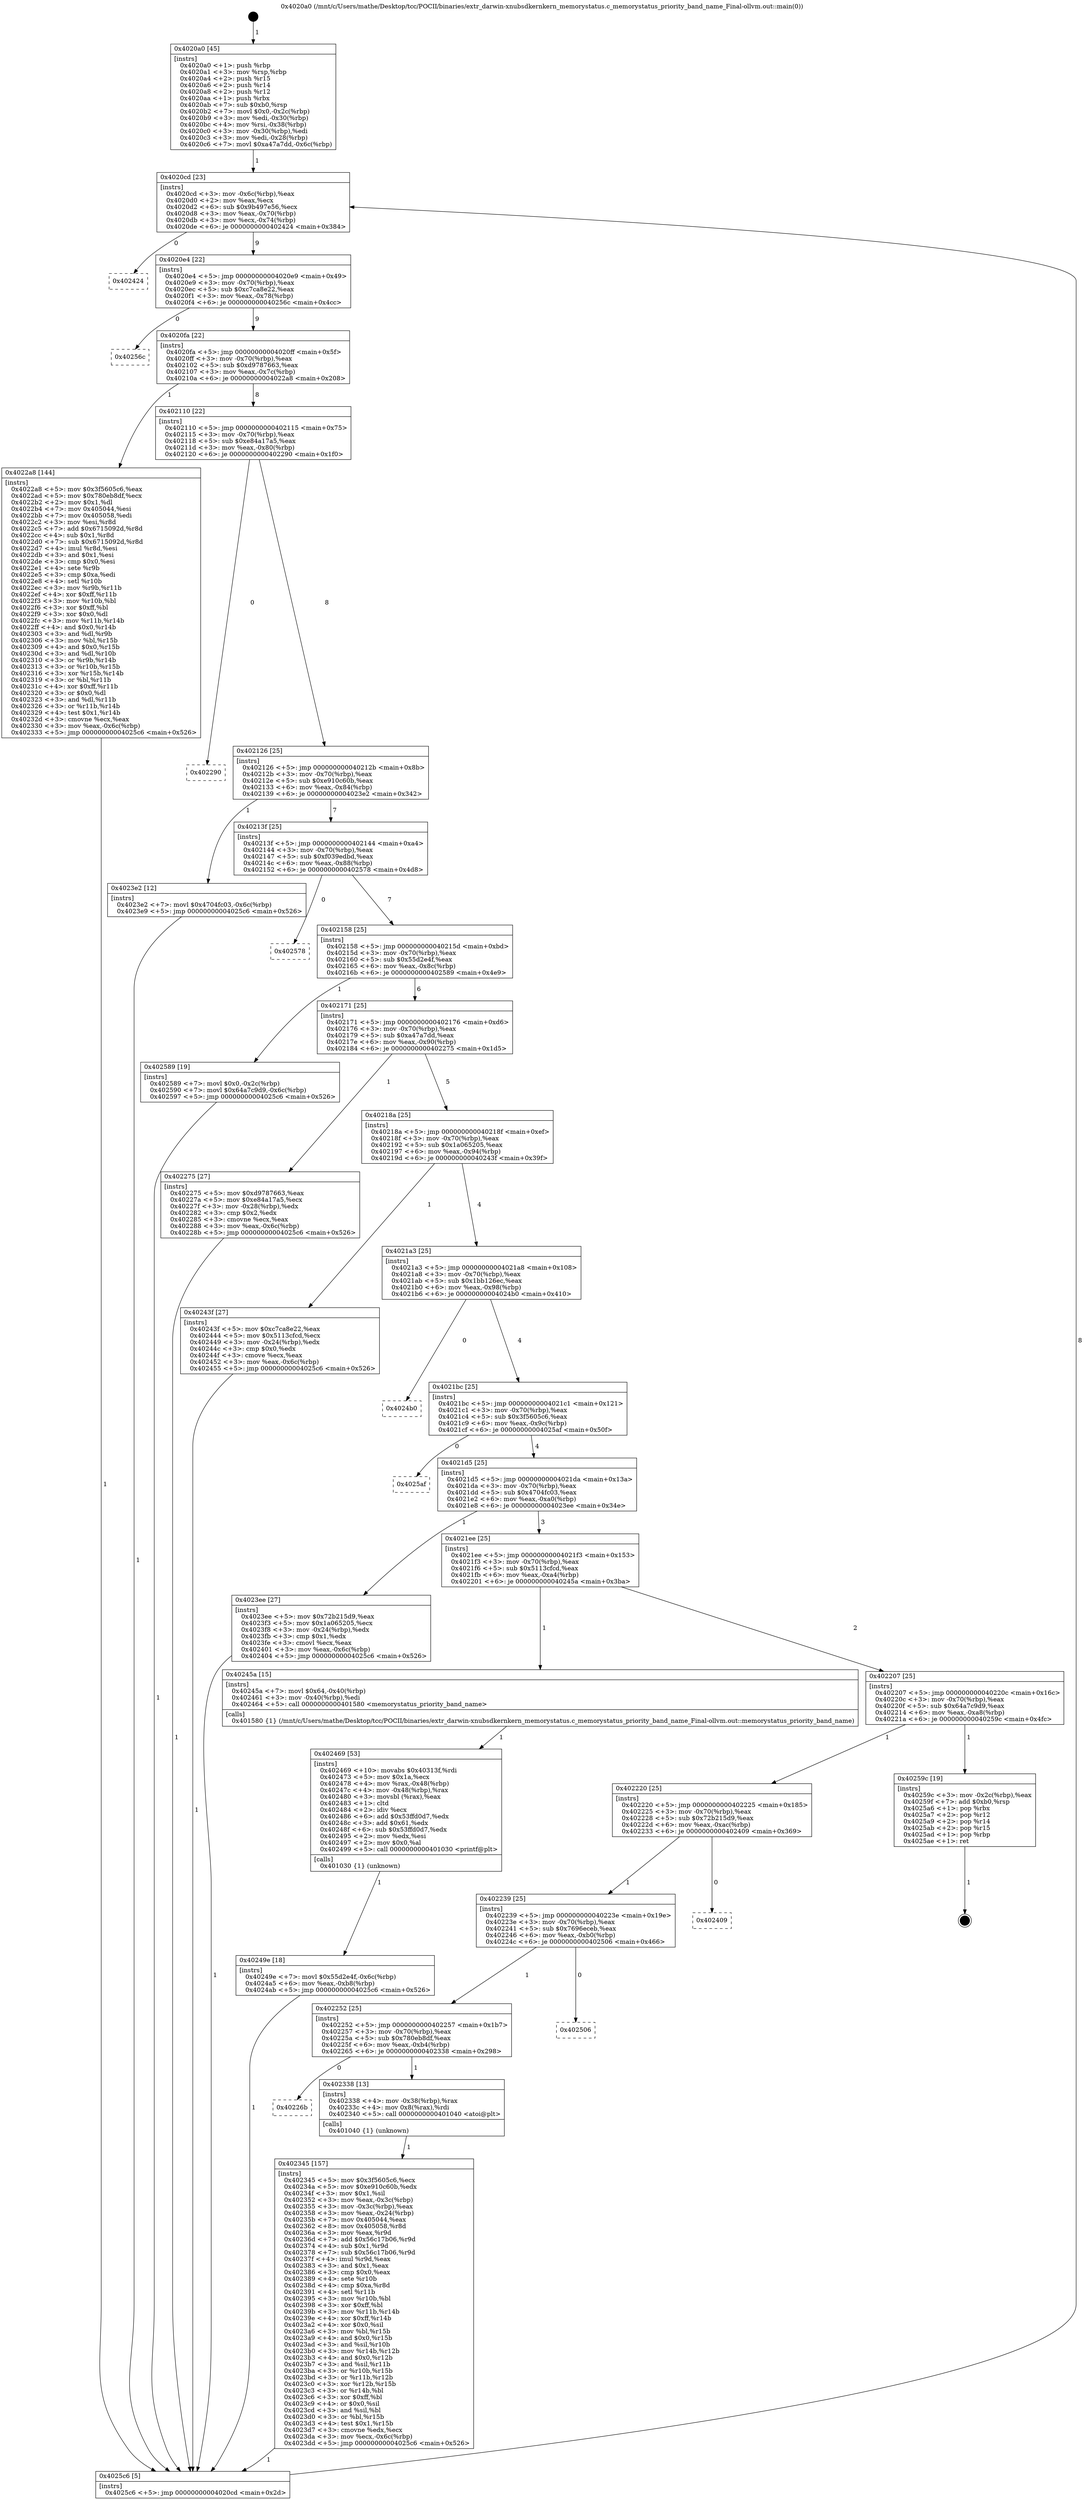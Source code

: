 digraph "0x4020a0" {
  label = "0x4020a0 (/mnt/c/Users/mathe/Desktop/tcc/POCII/binaries/extr_darwin-xnubsdkernkern_memorystatus.c_memorystatus_priority_band_name_Final-ollvm.out::main(0))"
  labelloc = "t"
  node[shape=record]

  Entry [label="",width=0.3,height=0.3,shape=circle,fillcolor=black,style=filled]
  "0x4020cd" [label="{
     0x4020cd [23]\l
     | [instrs]\l
     &nbsp;&nbsp;0x4020cd \<+3\>: mov -0x6c(%rbp),%eax\l
     &nbsp;&nbsp;0x4020d0 \<+2\>: mov %eax,%ecx\l
     &nbsp;&nbsp;0x4020d2 \<+6\>: sub $0x9b497e56,%ecx\l
     &nbsp;&nbsp;0x4020d8 \<+3\>: mov %eax,-0x70(%rbp)\l
     &nbsp;&nbsp;0x4020db \<+3\>: mov %ecx,-0x74(%rbp)\l
     &nbsp;&nbsp;0x4020de \<+6\>: je 0000000000402424 \<main+0x384\>\l
  }"]
  "0x402424" [label="{
     0x402424\l
  }", style=dashed]
  "0x4020e4" [label="{
     0x4020e4 [22]\l
     | [instrs]\l
     &nbsp;&nbsp;0x4020e4 \<+5\>: jmp 00000000004020e9 \<main+0x49\>\l
     &nbsp;&nbsp;0x4020e9 \<+3\>: mov -0x70(%rbp),%eax\l
     &nbsp;&nbsp;0x4020ec \<+5\>: sub $0xc7ca8e22,%eax\l
     &nbsp;&nbsp;0x4020f1 \<+3\>: mov %eax,-0x78(%rbp)\l
     &nbsp;&nbsp;0x4020f4 \<+6\>: je 000000000040256c \<main+0x4cc\>\l
  }"]
  Exit [label="",width=0.3,height=0.3,shape=circle,fillcolor=black,style=filled,peripheries=2]
  "0x40256c" [label="{
     0x40256c\l
  }", style=dashed]
  "0x4020fa" [label="{
     0x4020fa [22]\l
     | [instrs]\l
     &nbsp;&nbsp;0x4020fa \<+5\>: jmp 00000000004020ff \<main+0x5f\>\l
     &nbsp;&nbsp;0x4020ff \<+3\>: mov -0x70(%rbp),%eax\l
     &nbsp;&nbsp;0x402102 \<+5\>: sub $0xd9787663,%eax\l
     &nbsp;&nbsp;0x402107 \<+3\>: mov %eax,-0x7c(%rbp)\l
     &nbsp;&nbsp;0x40210a \<+6\>: je 00000000004022a8 \<main+0x208\>\l
  }"]
  "0x40249e" [label="{
     0x40249e [18]\l
     | [instrs]\l
     &nbsp;&nbsp;0x40249e \<+7\>: movl $0x55d2e4f,-0x6c(%rbp)\l
     &nbsp;&nbsp;0x4024a5 \<+6\>: mov %eax,-0xb8(%rbp)\l
     &nbsp;&nbsp;0x4024ab \<+5\>: jmp 00000000004025c6 \<main+0x526\>\l
  }"]
  "0x4022a8" [label="{
     0x4022a8 [144]\l
     | [instrs]\l
     &nbsp;&nbsp;0x4022a8 \<+5\>: mov $0x3f5605c6,%eax\l
     &nbsp;&nbsp;0x4022ad \<+5\>: mov $0x780eb8df,%ecx\l
     &nbsp;&nbsp;0x4022b2 \<+2\>: mov $0x1,%dl\l
     &nbsp;&nbsp;0x4022b4 \<+7\>: mov 0x405044,%esi\l
     &nbsp;&nbsp;0x4022bb \<+7\>: mov 0x405058,%edi\l
     &nbsp;&nbsp;0x4022c2 \<+3\>: mov %esi,%r8d\l
     &nbsp;&nbsp;0x4022c5 \<+7\>: add $0x6715092d,%r8d\l
     &nbsp;&nbsp;0x4022cc \<+4\>: sub $0x1,%r8d\l
     &nbsp;&nbsp;0x4022d0 \<+7\>: sub $0x6715092d,%r8d\l
     &nbsp;&nbsp;0x4022d7 \<+4\>: imul %r8d,%esi\l
     &nbsp;&nbsp;0x4022db \<+3\>: and $0x1,%esi\l
     &nbsp;&nbsp;0x4022de \<+3\>: cmp $0x0,%esi\l
     &nbsp;&nbsp;0x4022e1 \<+4\>: sete %r9b\l
     &nbsp;&nbsp;0x4022e5 \<+3\>: cmp $0xa,%edi\l
     &nbsp;&nbsp;0x4022e8 \<+4\>: setl %r10b\l
     &nbsp;&nbsp;0x4022ec \<+3\>: mov %r9b,%r11b\l
     &nbsp;&nbsp;0x4022ef \<+4\>: xor $0xff,%r11b\l
     &nbsp;&nbsp;0x4022f3 \<+3\>: mov %r10b,%bl\l
     &nbsp;&nbsp;0x4022f6 \<+3\>: xor $0xff,%bl\l
     &nbsp;&nbsp;0x4022f9 \<+3\>: xor $0x0,%dl\l
     &nbsp;&nbsp;0x4022fc \<+3\>: mov %r11b,%r14b\l
     &nbsp;&nbsp;0x4022ff \<+4\>: and $0x0,%r14b\l
     &nbsp;&nbsp;0x402303 \<+3\>: and %dl,%r9b\l
     &nbsp;&nbsp;0x402306 \<+3\>: mov %bl,%r15b\l
     &nbsp;&nbsp;0x402309 \<+4\>: and $0x0,%r15b\l
     &nbsp;&nbsp;0x40230d \<+3\>: and %dl,%r10b\l
     &nbsp;&nbsp;0x402310 \<+3\>: or %r9b,%r14b\l
     &nbsp;&nbsp;0x402313 \<+3\>: or %r10b,%r15b\l
     &nbsp;&nbsp;0x402316 \<+3\>: xor %r15b,%r14b\l
     &nbsp;&nbsp;0x402319 \<+3\>: or %bl,%r11b\l
     &nbsp;&nbsp;0x40231c \<+4\>: xor $0xff,%r11b\l
     &nbsp;&nbsp;0x402320 \<+3\>: or $0x0,%dl\l
     &nbsp;&nbsp;0x402323 \<+3\>: and %dl,%r11b\l
     &nbsp;&nbsp;0x402326 \<+3\>: or %r11b,%r14b\l
     &nbsp;&nbsp;0x402329 \<+4\>: test $0x1,%r14b\l
     &nbsp;&nbsp;0x40232d \<+3\>: cmovne %ecx,%eax\l
     &nbsp;&nbsp;0x402330 \<+3\>: mov %eax,-0x6c(%rbp)\l
     &nbsp;&nbsp;0x402333 \<+5\>: jmp 00000000004025c6 \<main+0x526\>\l
  }"]
  "0x402110" [label="{
     0x402110 [22]\l
     | [instrs]\l
     &nbsp;&nbsp;0x402110 \<+5\>: jmp 0000000000402115 \<main+0x75\>\l
     &nbsp;&nbsp;0x402115 \<+3\>: mov -0x70(%rbp),%eax\l
     &nbsp;&nbsp;0x402118 \<+5\>: sub $0xe84a17a5,%eax\l
     &nbsp;&nbsp;0x40211d \<+3\>: mov %eax,-0x80(%rbp)\l
     &nbsp;&nbsp;0x402120 \<+6\>: je 0000000000402290 \<main+0x1f0\>\l
  }"]
  "0x402469" [label="{
     0x402469 [53]\l
     | [instrs]\l
     &nbsp;&nbsp;0x402469 \<+10\>: movabs $0x40313f,%rdi\l
     &nbsp;&nbsp;0x402473 \<+5\>: mov $0x1a,%ecx\l
     &nbsp;&nbsp;0x402478 \<+4\>: mov %rax,-0x48(%rbp)\l
     &nbsp;&nbsp;0x40247c \<+4\>: mov -0x48(%rbp),%rax\l
     &nbsp;&nbsp;0x402480 \<+3\>: movsbl (%rax),%eax\l
     &nbsp;&nbsp;0x402483 \<+1\>: cltd\l
     &nbsp;&nbsp;0x402484 \<+2\>: idiv %ecx\l
     &nbsp;&nbsp;0x402486 \<+6\>: add $0x53ffd0d7,%edx\l
     &nbsp;&nbsp;0x40248c \<+3\>: add $0x61,%edx\l
     &nbsp;&nbsp;0x40248f \<+6\>: sub $0x53ffd0d7,%edx\l
     &nbsp;&nbsp;0x402495 \<+2\>: mov %edx,%esi\l
     &nbsp;&nbsp;0x402497 \<+2\>: mov $0x0,%al\l
     &nbsp;&nbsp;0x402499 \<+5\>: call 0000000000401030 \<printf@plt\>\l
     | [calls]\l
     &nbsp;&nbsp;0x401030 \{1\} (unknown)\l
  }"]
  "0x402290" [label="{
     0x402290\l
  }", style=dashed]
  "0x402126" [label="{
     0x402126 [25]\l
     | [instrs]\l
     &nbsp;&nbsp;0x402126 \<+5\>: jmp 000000000040212b \<main+0x8b\>\l
     &nbsp;&nbsp;0x40212b \<+3\>: mov -0x70(%rbp),%eax\l
     &nbsp;&nbsp;0x40212e \<+5\>: sub $0xe910c60b,%eax\l
     &nbsp;&nbsp;0x402133 \<+6\>: mov %eax,-0x84(%rbp)\l
     &nbsp;&nbsp;0x402139 \<+6\>: je 00000000004023e2 \<main+0x342\>\l
  }"]
  "0x402345" [label="{
     0x402345 [157]\l
     | [instrs]\l
     &nbsp;&nbsp;0x402345 \<+5\>: mov $0x3f5605c6,%ecx\l
     &nbsp;&nbsp;0x40234a \<+5\>: mov $0xe910c60b,%edx\l
     &nbsp;&nbsp;0x40234f \<+3\>: mov $0x1,%sil\l
     &nbsp;&nbsp;0x402352 \<+3\>: mov %eax,-0x3c(%rbp)\l
     &nbsp;&nbsp;0x402355 \<+3\>: mov -0x3c(%rbp),%eax\l
     &nbsp;&nbsp;0x402358 \<+3\>: mov %eax,-0x24(%rbp)\l
     &nbsp;&nbsp;0x40235b \<+7\>: mov 0x405044,%eax\l
     &nbsp;&nbsp;0x402362 \<+8\>: mov 0x405058,%r8d\l
     &nbsp;&nbsp;0x40236a \<+3\>: mov %eax,%r9d\l
     &nbsp;&nbsp;0x40236d \<+7\>: add $0x56c17b06,%r9d\l
     &nbsp;&nbsp;0x402374 \<+4\>: sub $0x1,%r9d\l
     &nbsp;&nbsp;0x402378 \<+7\>: sub $0x56c17b06,%r9d\l
     &nbsp;&nbsp;0x40237f \<+4\>: imul %r9d,%eax\l
     &nbsp;&nbsp;0x402383 \<+3\>: and $0x1,%eax\l
     &nbsp;&nbsp;0x402386 \<+3\>: cmp $0x0,%eax\l
     &nbsp;&nbsp;0x402389 \<+4\>: sete %r10b\l
     &nbsp;&nbsp;0x40238d \<+4\>: cmp $0xa,%r8d\l
     &nbsp;&nbsp;0x402391 \<+4\>: setl %r11b\l
     &nbsp;&nbsp;0x402395 \<+3\>: mov %r10b,%bl\l
     &nbsp;&nbsp;0x402398 \<+3\>: xor $0xff,%bl\l
     &nbsp;&nbsp;0x40239b \<+3\>: mov %r11b,%r14b\l
     &nbsp;&nbsp;0x40239e \<+4\>: xor $0xff,%r14b\l
     &nbsp;&nbsp;0x4023a2 \<+4\>: xor $0x0,%sil\l
     &nbsp;&nbsp;0x4023a6 \<+3\>: mov %bl,%r15b\l
     &nbsp;&nbsp;0x4023a9 \<+4\>: and $0x0,%r15b\l
     &nbsp;&nbsp;0x4023ad \<+3\>: and %sil,%r10b\l
     &nbsp;&nbsp;0x4023b0 \<+3\>: mov %r14b,%r12b\l
     &nbsp;&nbsp;0x4023b3 \<+4\>: and $0x0,%r12b\l
     &nbsp;&nbsp;0x4023b7 \<+3\>: and %sil,%r11b\l
     &nbsp;&nbsp;0x4023ba \<+3\>: or %r10b,%r15b\l
     &nbsp;&nbsp;0x4023bd \<+3\>: or %r11b,%r12b\l
     &nbsp;&nbsp;0x4023c0 \<+3\>: xor %r12b,%r15b\l
     &nbsp;&nbsp;0x4023c3 \<+3\>: or %r14b,%bl\l
     &nbsp;&nbsp;0x4023c6 \<+3\>: xor $0xff,%bl\l
     &nbsp;&nbsp;0x4023c9 \<+4\>: or $0x0,%sil\l
     &nbsp;&nbsp;0x4023cd \<+3\>: and %sil,%bl\l
     &nbsp;&nbsp;0x4023d0 \<+3\>: or %bl,%r15b\l
     &nbsp;&nbsp;0x4023d3 \<+4\>: test $0x1,%r15b\l
     &nbsp;&nbsp;0x4023d7 \<+3\>: cmovne %edx,%ecx\l
     &nbsp;&nbsp;0x4023da \<+3\>: mov %ecx,-0x6c(%rbp)\l
     &nbsp;&nbsp;0x4023dd \<+5\>: jmp 00000000004025c6 \<main+0x526\>\l
  }"]
  "0x4023e2" [label="{
     0x4023e2 [12]\l
     | [instrs]\l
     &nbsp;&nbsp;0x4023e2 \<+7\>: movl $0x4704fc03,-0x6c(%rbp)\l
     &nbsp;&nbsp;0x4023e9 \<+5\>: jmp 00000000004025c6 \<main+0x526\>\l
  }"]
  "0x40213f" [label="{
     0x40213f [25]\l
     | [instrs]\l
     &nbsp;&nbsp;0x40213f \<+5\>: jmp 0000000000402144 \<main+0xa4\>\l
     &nbsp;&nbsp;0x402144 \<+3\>: mov -0x70(%rbp),%eax\l
     &nbsp;&nbsp;0x402147 \<+5\>: sub $0xf039edbd,%eax\l
     &nbsp;&nbsp;0x40214c \<+6\>: mov %eax,-0x88(%rbp)\l
     &nbsp;&nbsp;0x402152 \<+6\>: je 0000000000402578 \<main+0x4d8\>\l
  }"]
  "0x40226b" [label="{
     0x40226b\l
  }", style=dashed]
  "0x402578" [label="{
     0x402578\l
  }", style=dashed]
  "0x402158" [label="{
     0x402158 [25]\l
     | [instrs]\l
     &nbsp;&nbsp;0x402158 \<+5\>: jmp 000000000040215d \<main+0xbd\>\l
     &nbsp;&nbsp;0x40215d \<+3\>: mov -0x70(%rbp),%eax\l
     &nbsp;&nbsp;0x402160 \<+5\>: sub $0x55d2e4f,%eax\l
     &nbsp;&nbsp;0x402165 \<+6\>: mov %eax,-0x8c(%rbp)\l
     &nbsp;&nbsp;0x40216b \<+6\>: je 0000000000402589 \<main+0x4e9\>\l
  }"]
  "0x402338" [label="{
     0x402338 [13]\l
     | [instrs]\l
     &nbsp;&nbsp;0x402338 \<+4\>: mov -0x38(%rbp),%rax\l
     &nbsp;&nbsp;0x40233c \<+4\>: mov 0x8(%rax),%rdi\l
     &nbsp;&nbsp;0x402340 \<+5\>: call 0000000000401040 \<atoi@plt\>\l
     | [calls]\l
     &nbsp;&nbsp;0x401040 \{1\} (unknown)\l
  }"]
  "0x402589" [label="{
     0x402589 [19]\l
     | [instrs]\l
     &nbsp;&nbsp;0x402589 \<+7\>: movl $0x0,-0x2c(%rbp)\l
     &nbsp;&nbsp;0x402590 \<+7\>: movl $0x64a7c9d9,-0x6c(%rbp)\l
     &nbsp;&nbsp;0x402597 \<+5\>: jmp 00000000004025c6 \<main+0x526\>\l
  }"]
  "0x402171" [label="{
     0x402171 [25]\l
     | [instrs]\l
     &nbsp;&nbsp;0x402171 \<+5\>: jmp 0000000000402176 \<main+0xd6\>\l
     &nbsp;&nbsp;0x402176 \<+3\>: mov -0x70(%rbp),%eax\l
     &nbsp;&nbsp;0x402179 \<+5\>: sub $0xa47a7dd,%eax\l
     &nbsp;&nbsp;0x40217e \<+6\>: mov %eax,-0x90(%rbp)\l
     &nbsp;&nbsp;0x402184 \<+6\>: je 0000000000402275 \<main+0x1d5\>\l
  }"]
  "0x402252" [label="{
     0x402252 [25]\l
     | [instrs]\l
     &nbsp;&nbsp;0x402252 \<+5\>: jmp 0000000000402257 \<main+0x1b7\>\l
     &nbsp;&nbsp;0x402257 \<+3\>: mov -0x70(%rbp),%eax\l
     &nbsp;&nbsp;0x40225a \<+5\>: sub $0x780eb8df,%eax\l
     &nbsp;&nbsp;0x40225f \<+6\>: mov %eax,-0xb4(%rbp)\l
     &nbsp;&nbsp;0x402265 \<+6\>: je 0000000000402338 \<main+0x298\>\l
  }"]
  "0x402275" [label="{
     0x402275 [27]\l
     | [instrs]\l
     &nbsp;&nbsp;0x402275 \<+5\>: mov $0xd9787663,%eax\l
     &nbsp;&nbsp;0x40227a \<+5\>: mov $0xe84a17a5,%ecx\l
     &nbsp;&nbsp;0x40227f \<+3\>: mov -0x28(%rbp),%edx\l
     &nbsp;&nbsp;0x402282 \<+3\>: cmp $0x2,%edx\l
     &nbsp;&nbsp;0x402285 \<+3\>: cmovne %ecx,%eax\l
     &nbsp;&nbsp;0x402288 \<+3\>: mov %eax,-0x6c(%rbp)\l
     &nbsp;&nbsp;0x40228b \<+5\>: jmp 00000000004025c6 \<main+0x526\>\l
  }"]
  "0x40218a" [label="{
     0x40218a [25]\l
     | [instrs]\l
     &nbsp;&nbsp;0x40218a \<+5\>: jmp 000000000040218f \<main+0xef\>\l
     &nbsp;&nbsp;0x40218f \<+3\>: mov -0x70(%rbp),%eax\l
     &nbsp;&nbsp;0x402192 \<+5\>: sub $0x1a065205,%eax\l
     &nbsp;&nbsp;0x402197 \<+6\>: mov %eax,-0x94(%rbp)\l
     &nbsp;&nbsp;0x40219d \<+6\>: je 000000000040243f \<main+0x39f\>\l
  }"]
  "0x4025c6" [label="{
     0x4025c6 [5]\l
     | [instrs]\l
     &nbsp;&nbsp;0x4025c6 \<+5\>: jmp 00000000004020cd \<main+0x2d\>\l
  }"]
  "0x4020a0" [label="{
     0x4020a0 [45]\l
     | [instrs]\l
     &nbsp;&nbsp;0x4020a0 \<+1\>: push %rbp\l
     &nbsp;&nbsp;0x4020a1 \<+3\>: mov %rsp,%rbp\l
     &nbsp;&nbsp;0x4020a4 \<+2\>: push %r15\l
     &nbsp;&nbsp;0x4020a6 \<+2\>: push %r14\l
     &nbsp;&nbsp;0x4020a8 \<+2\>: push %r12\l
     &nbsp;&nbsp;0x4020aa \<+1\>: push %rbx\l
     &nbsp;&nbsp;0x4020ab \<+7\>: sub $0xb0,%rsp\l
     &nbsp;&nbsp;0x4020b2 \<+7\>: movl $0x0,-0x2c(%rbp)\l
     &nbsp;&nbsp;0x4020b9 \<+3\>: mov %edi,-0x30(%rbp)\l
     &nbsp;&nbsp;0x4020bc \<+4\>: mov %rsi,-0x38(%rbp)\l
     &nbsp;&nbsp;0x4020c0 \<+3\>: mov -0x30(%rbp),%edi\l
     &nbsp;&nbsp;0x4020c3 \<+3\>: mov %edi,-0x28(%rbp)\l
     &nbsp;&nbsp;0x4020c6 \<+7\>: movl $0xa47a7dd,-0x6c(%rbp)\l
  }"]
  "0x402506" [label="{
     0x402506\l
  }", style=dashed]
  "0x40243f" [label="{
     0x40243f [27]\l
     | [instrs]\l
     &nbsp;&nbsp;0x40243f \<+5\>: mov $0xc7ca8e22,%eax\l
     &nbsp;&nbsp;0x402444 \<+5\>: mov $0x5113cfcd,%ecx\l
     &nbsp;&nbsp;0x402449 \<+3\>: mov -0x24(%rbp),%edx\l
     &nbsp;&nbsp;0x40244c \<+3\>: cmp $0x0,%edx\l
     &nbsp;&nbsp;0x40244f \<+3\>: cmove %ecx,%eax\l
     &nbsp;&nbsp;0x402452 \<+3\>: mov %eax,-0x6c(%rbp)\l
     &nbsp;&nbsp;0x402455 \<+5\>: jmp 00000000004025c6 \<main+0x526\>\l
  }"]
  "0x4021a3" [label="{
     0x4021a3 [25]\l
     | [instrs]\l
     &nbsp;&nbsp;0x4021a3 \<+5\>: jmp 00000000004021a8 \<main+0x108\>\l
     &nbsp;&nbsp;0x4021a8 \<+3\>: mov -0x70(%rbp),%eax\l
     &nbsp;&nbsp;0x4021ab \<+5\>: sub $0x1bb126ec,%eax\l
     &nbsp;&nbsp;0x4021b0 \<+6\>: mov %eax,-0x98(%rbp)\l
     &nbsp;&nbsp;0x4021b6 \<+6\>: je 00000000004024b0 \<main+0x410\>\l
  }"]
  "0x402239" [label="{
     0x402239 [25]\l
     | [instrs]\l
     &nbsp;&nbsp;0x402239 \<+5\>: jmp 000000000040223e \<main+0x19e\>\l
     &nbsp;&nbsp;0x40223e \<+3\>: mov -0x70(%rbp),%eax\l
     &nbsp;&nbsp;0x402241 \<+5\>: sub $0x7696eceb,%eax\l
     &nbsp;&nbsp;0x402246 \<+6\>: mov %eax,-0xb0(%rbp)\l
     &nbsp;&nbsp;0x40224c \<+6\>: je 0000000000402506 \<main+0x466\>\l
  }"]
  "0x4024b0" [label="{
     0x4024b0\l
  }", style=dashed]
  "0x4021bc" [label="{
     0x4021bc [25]\l
     | [instrs]\l
     &nbsp;&nbsp;0x4021bc \<+5\>: jmp 00000000004021c1 \<main+0x121\>\l
     &nbsp;&nbsp;0x4021c1 \<+3\>: mov -0x70(%rbp),%eax\l
     &nbsp;&nbsp;0x4021c4 \<+5\>: sub $0x3f5605c6,%eax\l
     &nbsp;&nbsp;0x4021c9 \<+6\>: mov %eax,-0x9c(%rbp)\l
     &nbsp;&nbsp;0x4021cf \<+6\>: je 00000000004025af \<main+0x50f\>\l
  }"]
  "0x402409" [label="{
     0x402409\l
  }", style=dashed]
  "0x4025af" [label="{
     0x4025af\l
  }", style=dashed]
  "0x4021d5" [label="{
     0x4021d5 [25]\l
     | [instrs]\l
     &nbsp;&nbsp;0x4021d5 \<+5\>: jmp 00000000004021da \<main+0x13a\>\l
     &nbsp;&nbsp;0x4021da \<+3\>: mov -0x70(%rbp),%eax\l
     &nbsp;&nbsp;0x4021dd \<+5\>: sub $0x4704fc03,%eax\l
     &nbsp;&nbsp;0x4021e2 \<+6\>: mov %eax,-0xa0(%rbp)\l
     &nbsp;&nbsp;0x4021e8 \<+6\>: je 00000000004023ee \<main+0x34e\>\l
  }"]
  "0x402220" [label="{
     0x402220 [25]\l
     | [instrs]\l
     &nbsp;&nbsp;0x402220 \<+5\>: jmp 0000000000402225 \<main+0x185\>\l
     &nbsp;&nbsp;0x402225 \<+3\>: mov -0x70(%rbp),%eax\l
     &nbsp;&nbsp;0x402228 \<+5\>: sub $0x72b215d9,%eax\l
     &nbsp;&nbsp;0x40222d \<+6\>: mov %eax,-0xac(%rbp)\l
     &nbsp;&nbsp;0x402233 \<+6\>: je 0000000000402409 \<main+0x369\>\l
  }"]
  "0x4023ee" [label="{
     0x4023ee [27]\l
     | [instrs]\l
     &nbsp;&nbsp;0x4023ee \<+5\>: mov $0x72b215d9,%eax\l
     &nbsp;&nbsp;0x4023f3 \<+5\>: mov $0x1a065205,%ecx\l
     &nbsp;&nbsp;0x4023f8 \<+3\>: mov -0x24(%rbp),%edx\l
     &nbsp;&nbsp;0x4023fb \<+3\>: cmp $0x1,%edx\l
     &nbsp;&nbsp;0x4023fe \<+3\>: cmovl %ecx,%eax\l
     &nbsp;&nbsp;0x402401 \<+3\>: mov %eax,-0x6c(%rbp)\l
     &nbsp;&nbsp;0x402404 \<+5\>: jmp 00000000004025c6 \<main+0x526\>\l
  }"]
  "0x4021ee" [label="{
     0x4021ee [25]\l
     | [instrs]\l
     &nbsp;&nbsp;0x4021ee \<+5\>: jmp 00000000004021f3 \<main+0x153\>\l
     &nbsp;&nbsp;0x4021f3 \<+3\>: mov -0x70(%rbp),%eax\l
     &nbsp;&nbsp;0x4021f6 \<+5\>: sub $0x5113cfcd,%eax\l
     &nbsp;&nbsp;0x4021fb \<+6\>: mov %eax,-0xa4(%rbp)\l
     &nbsp;&nbsp;0x402201 \<+6\>: je 000000000040245a \<main+0x3ba\>\l
  }"]
  "0x40259c" [label="{
     0x40259c [19]\l
     | [instrs]\l
     &nbsp;&nbsp;0x40259c \<+3\>: mov -0x2c(%rbp),%eax\l
     &nbsp;&nbsp;0x40259f \<+7\>: add $0xb0,%rsp\l
     &nbsp;&nbsp;0x4025a6 \<+1\>: pop %rbx\l
     &nbsp;&nbsp;0x4025a7 \<+2\>: pop %r12\l
     &nbsp;&nbsp;0x4025a9 \<+2\>: pop %r14\l
     &nbsp;&nbsp;0x4025ab \<+2\>: pop %r15\l
     &nbsp;&nbsp;0x4025ad \<+1\>: pop %rbp\l
     &nbsp;&nbsp;0x4025ae \<+1\>: ret\l
  }"]
  "0x40245a" [label="{
     0x40245a [15]\l
     | [instrs]\l
     &nbsp;&nbsp;0x40245a \<+7\>: movl $0x64,-0x40(%rbp)\l
     &nbsp;&nbsp;0x402461 \<+3\>: mov -0x40(%rbp),%edi\l
     &nbsp;&nbsp;0x402464 \<+5\>: call 0000000000401580 \<memorystatus_priority_band_name\>\l
     | [calls]\l
     &nbsp;&nbsp;0x401580 \{1\} (/mnt/c/Users/mathe/Desktop/tcc/POCII/binaries/extr_darwin-xnubsdkernkern_memorystatus.c_memorystatus_priority_band_name_Final-ollvm.out::memorystatus_priority_band_name)\l
  }"]
  "0x402207" [label="{
     0x402207 [25]\l
     | [instrs]\l
     &nbsp;&nbsp;0x402207 \<+5\>: jmp 000000000040220c \<main+0x16c\>\l
     &nbsp;&nbsp;0x40220c \<+3\>: mov -0x70(%rbp),%eax\l
     &nbsp;&nbsp;0x40220f \<+5\>: sub $0x64a7c9d9,%eax\l
     &nbsp;&nbsp;0x402214 \<+6\>: mov %eax,-0xa8(%rbp)\l
     &nbsp;&nbsp;0x40221a \<+6\>: je 000000000040259c \<main+0x4fc\>\l
  }"]
  Entry -> "0x4020a0" [label=" 1"]
  "0x4020cd" -> "0x402424" [label=" 0"]
  "0x4020cd" -> "0x4020e4" [label=" 9"]
  "0x40259c" -> Exit [label=" 1"]
  "0x4020e4" -> "0x40256c" [label=" 0"]
  "0x4020e4" -> "0x4020fa" [label=" 9"]
  "0x402589" -> "0x4025c6" [label=" 1"]
  "0x4020fa" -> "0x4022a8" [label=" 1"]
  "0x4020fa" -> "0x402110" [label=" 8"]
  "0x40249e" -> "0x4025c6" [label=" 1"]
  "0x402110" -> "0x402290" [label=" 0"]
  "0x402110" -> "0x402126" [label=" 8"]
  "0x402469" -> "0x40249e" [label=" 1"]
  "0x402126" -> "0x4023e2" [label=" 1"]
  "0x402126" -> "0x40213f" [label=" 7"]
  "0x40245a" -> "0x402469" [label=" 1"]
  "0x40213f" -> "0x402578" [label=" 0"]
  "0x40213f" -> "0x402158" [label=" 7"]
  "0x40243f" -> "0x4025c6" [label=" 1"]
  "0x402158" -> "0x402589" [label=" 1"]
  "0x402158" -> "0x402171" [label=" 6"]
  "0x4023ee" -> "0x4025c6" [label=" 1"]
  "0x402171" -> "0x402275" [label=" 1"]
  "0x402171" -> "0x40218a" [label=" 5"]
  "0x402275" -> "0x4025c6" [label=" 1"]
  "0x4020a0" -> "0x4020cd" [label=" 1"]
  "0x4025c6" -> "0x4020cd" [label=" 8"]
  "0x4022a8" -> "0x4025c6" [label=" 1"]
  "0x402345" -> "0x4025c6" [label=" 1"]
  "0x40218a" -> "0x40243f" [label=" 1"]
  "0x40218a" -> "0x4021a3" [label=" 4"]
  "0x402338" -> "0x402345" [label=" 1"]
  "0x4021a3" -> "0x4024b0" [label=" 0"]
  "0x4021a3" -> "0x4021bc" [label=" 4"]
  "0x402252" -> "0x402338" [label=" 1"]
  "0x4021bc" -> "0x4025af" [label=" 0"]
  "0x4021bc" -> "0x4021d5" [label=" 4"]
  "0x4023e2" -> "0x4025c6" [label=" 1"]
  "0x4021d5" -> "0x4023ee" [label=" 1"]
  "0x4021d5" -> "0x4021ee" [label=" 3"]
  "0x402239" -> "0x402506" [label=" 0"]
  "0x4021ee" -> "0x40245a" [label=" 1"]
  "0x4021ee" -> "0x402207" [label=" 2"]
  "0x402252" -> "0x40226b" [label=" 0"]
  "0x402207" -> "0x40259c" [label=" 1"]
  "0x402207" -> "0x402220" [label=" 1"]
  "0x402239" -> "0x402252" [label=" 1"]
  "0x402220" -> "0x402409" [label=" 0"]
  "0x402220" -> "0x402239" [label=" 1"]
}
